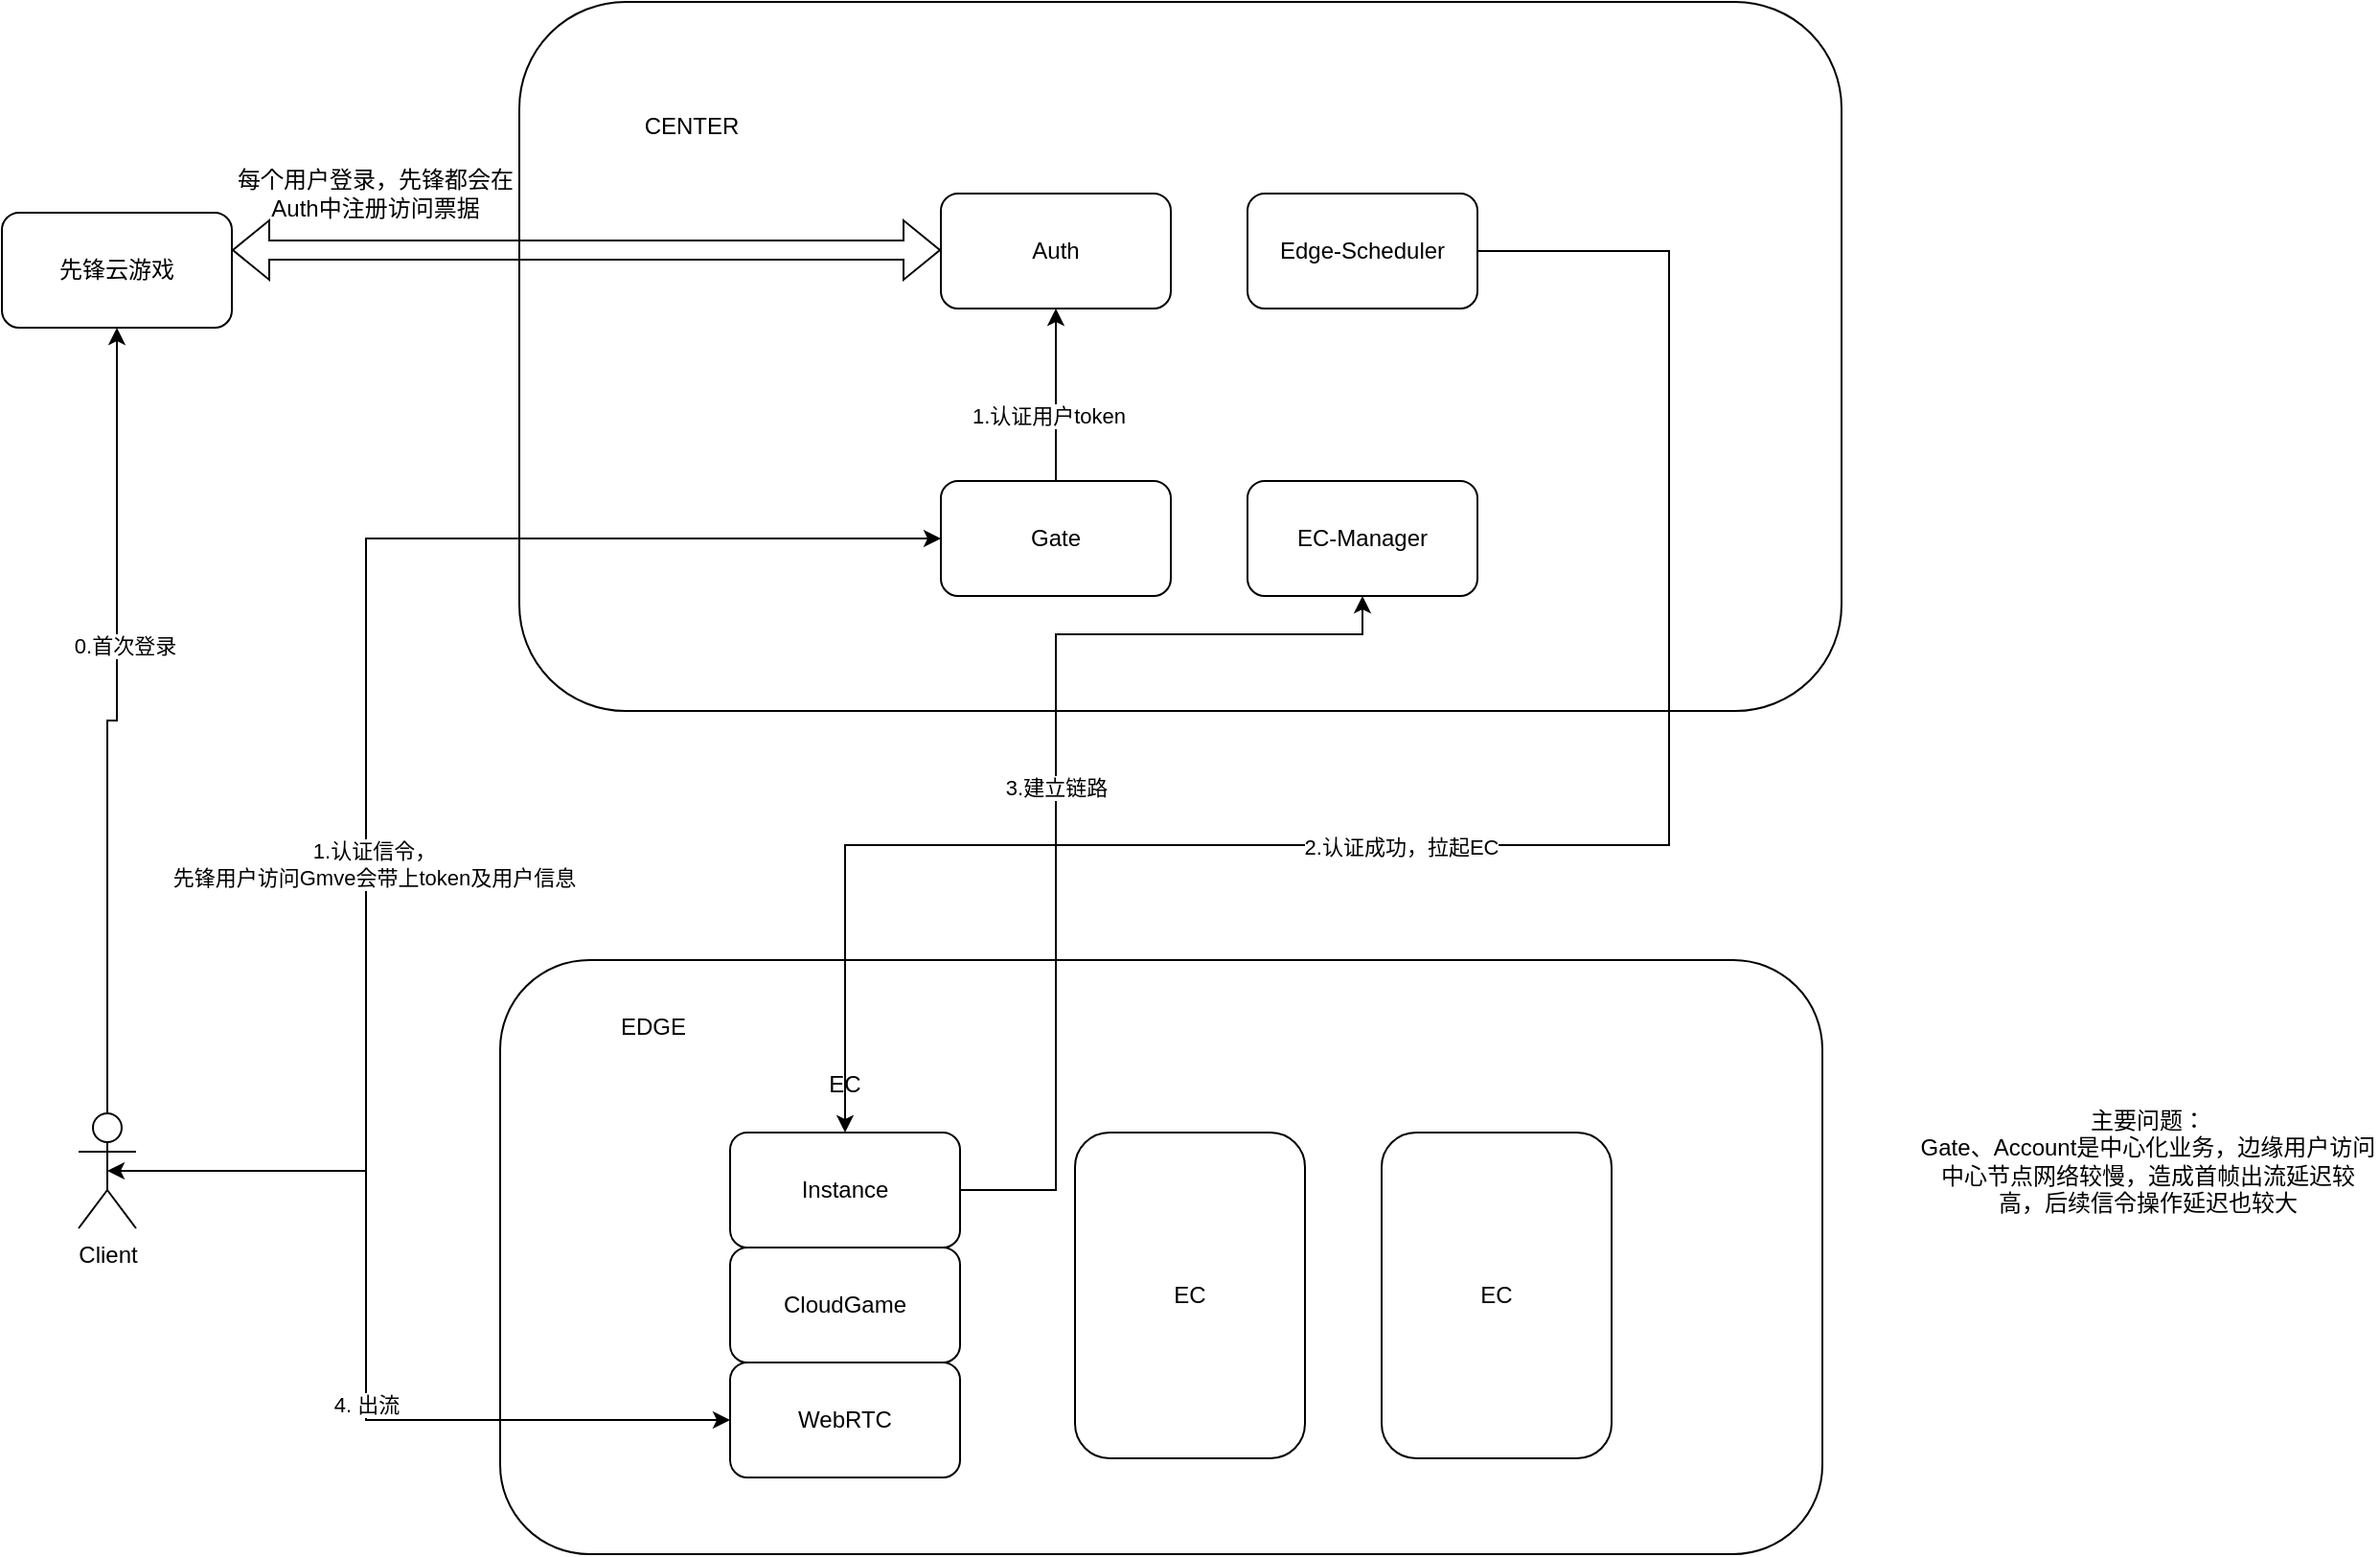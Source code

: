 <mxfile version="21.3.7" type="github">
  <diagram name="第 1 页" id="u9xsWpQFxnqnGb84cIbE">
    <mxGraphModel dx="1434" dy="700" grid="1" gridSize="10" guides="1" tooltips="1" connect="1" arrows="1" fold="1" page="1" pageScale="1" pageWidth="1654" pageHeight="1169" math="0" shadow="0">
      <root>
        <mxCell id="0" />
        <mxCell id="1" parent="0" />
        <mxCell id="U18qFELPGXhDUwl8TsIR-13" value="" style="rounded=1;whiteSpace=wrap;html=1;" vertex="1" parent="1">
          <mxGeometry x="300" y="650" width="690" height="310" as="geometry" />
        </mxCell>
        <mxCell id="U18qFELPGXhDUwl8TsIR-5" value="" style="rounded=1;whiteSpace=wrap;html=1;" vertex="1" parent="1">
          <mxGeometry x="310" y="150" width="690" height="370" as="geometry" />
        </mxCell>
        <mxCell id="U18qFELPGXhDUwl8TsIR-1" value="Auth" style="rounded=1;whiteSpace=wrap;html=1;" vertex="1" parent="1">
          <mxGeometry x="530" y="250" width="120" height="60" as="geometry" />
        </mxCell>
        <mxCell id="U18qFELPGXhDUwl8TsIR-22" style="edgeStyle=orthogonalEdgeStyle;rounded=0;orthogonalLoop=1;jettySize=auto;html=1;exitX=1;exitY=0.5;exitDx=0;exitDy=0;entryX=0.5;entryY=0;entryDx=0;entryDy=0;" edge="1" parent="1" source="U18qFELPGXhDUwl8TsIR-2" target="U18qFELPGXhDUwl8TsIR-7">
          <mxGeometry relative="1" as="geometry">
            <Array as="points">
              <mxPoint x="910" y="280" />
              <mxPoint x="910" y="590" />
              <mxPoint x="480" y="590" />
            </Array>
          </mxGeometry>
        </mxCell>
        <mxCell id="U18qFELPGXhDUwl8TsIR-23" value="2.认证成功，拉起EC" style="edgeLabel;html=1;align=center;verticalAlign=middle;resizable=0;points=[];" vertex="1" connectable="0" parent="U18qFELPGXhDUwl8TsIR-22">
          <mxGeometry x="0.111" y="1" relative="1" as="geometry">
            <mxPoint as="offset" />
          </mxGeometry>
        </mxCell>
        <mxCell id="U18qFELPGXhDUwl8TsIR-2" value="Edge-Scheduler" style="rounded=1;whiteSpace=wrap;html=1;" vertex="1" parent="1">
          <mxGeometry x="690" y="250" width="120" height="60" as="geometry" />
        </mxCell>
        <mxCell id="U18qFELPGXhDUwl8TsIR-3" value="EC-Manager" style="rounded=1;whiteSpace=wrap;html=1;" vertex="1" parent="1">
          <mxGeometry x="690" y="400" width="120" height="60" as="geometry" />
        </mxCell>
        <mxCell id="U18qFELPGXhDUwl8TsIR-20" style="edgeStyle=orthogonalEdgeStyle;rounded=0;orthogonalLoop=1;jettySize=auto;html=1;exitX=0.5;exitY=0;exitDx=0;exitDy=0;" edge="1" parent="1" source="U18qFELPGXhDUwl8TsIR-4" target="U18qFELPGXhDUwl8TsIR-1">
          <mxGeometry relative="1" as="geometry" />
        </mxCell>
        <mxCell id="U18qFELPGXhDUwl8TsIR-21" value="1.认证用户token" style="edgeLabel;html=1;align=center;verticalAlign=middle;resizable=0;points=[];" vertex="1" connectable="0" parent="U18qFELPGXhDUwl8TsIR-20">
          <mxGeometry x="-0.244" y="4" relative="1" as="geometry">
            <mxPoint as="offset" />
          </mxGeometry>
        </mxCell>
        <mxCell id="U18qFELPGXhDUwl8TsIR-4" value="Gate" style="rounded=1;whiteSpace=wrap;html=1;" vertex="1" parent="1">
          <mxGeometry x="530" y="400" width="120" height="60" as="geometry" />
        </mxCell>
        <mxCell id="U18qFELPGXhDUwl8TsIR-6" value="CENTER" style="text;html=1;strokeColor=none;fillColor=none;align=center;verticalAlign=middle;whiteSpace=wrap;rounded=0;" vertex="1" parent="1">
          <mxGeometry x="370" y="200" width="60" height="30" as="geometry" />
        </mxCell>
        <mxCell id="U18qFELPGXhDUwl8TsIR-27" value="3.建立链路" style="edgeStyle=orthogonalEdgeStyle;rounded=0;orthogonalLoop=1;jettySize=auto;html=1;exitX=1;exitY=0.5;exitDx=0;exitDy=0;" edge="1" parent="1" source="U18qFELPGXhDUwl8TsIR-7" target="U18qFELPGXhDUwl8TsIR-3">
          <mxGeometry relative="1" as="geometry">
            <Array as="points">
              <mxPoint x="590" y="770" />
              <mxPoint x="590" y="480" />
              <mxPoint x="750" y="480" />
            </Array>
          </mxGeometry>
        </mxCell>
        <mxCell id="U18qFELPGXhDUwl8TsIR-7" value="Instance" style="rounded=1;whiteSpace=wrap;html=1;" vertex="1" parent="1">
          <mxGeometry x="420" y="740" width="120" height="60" as="geometry" />
        </mxCell>
        <mxCell id="U18qFELPGXhDUwl8TsIR-8" value="CloudGame" style="rounded=1;whiteSpace=wrap;html=1;" vertex="1" parent="1">
          <mxGeometry x="420" y="800" width="120" height="60" as="geometry" />
        </mxCell>
        <mxCell id="U18qFELPGXhDUwl8TsIR-9" value="WebRTC" style="rounded=1;whiteSpace=wrap;html=1;" vertex="1" parent="1">
          <mxGeometry x="420" y="860" width="120" height="60" as="geometry" />
        </mxCell>
        <mxCell id="U18qFELPGXhDUwl8TsIR-10" value="EC" style="text;html=1;strokeColor=none;fillColor=none;align=center;verticalAlign=middle;whiteSpace=wrap;rounded=0;" vertex="1" parent="1">
          <mxGeometry x="450" y="700" width="60" height="30" as="geometry" />
        </mxCell>
        <mxCell id="U18qFELPGXhDUwl8TsIR-11" value="EC" style="rounded=1;whiteSpace=wrap;html=1;" vertex="1" parent="1">
          <mxGeometry x="600" y="740" width="120" height="170" as="geometry" />
        </mxCell>
        <mxCell id="U18qFELPGXhDUwl8TsIR-12" value="EC" style="rounded=1;whiteSpace=wrap;html=1;" vertex="1" parent="1">
          <mxGeometry x="760" y="740" width="120" height="170" as="geometry" />
        </mxCell>
        <mxCell id="U18qFELPGXhDUwl8TsIR-14" value="EDGE" style="text;html=1;strokeColor=none;fillColor=none;align=center;verticalAlign=middle;whiteSpace=wrap;rounded=0;" vertex="1" parent="1">
          <mxGeometry x="350" y="670" width="60" height="30" as="geometry" />
        </mxCell>
        <mxCell id="U18qFELPGXhDUwl8TsIR-18" style="edgeStyle=orthogonalEdgeStyle;rounded=0;orthogonalLoop=1;jettySize=auto;html=1;exitX=0.5;exitY=0.5;exitDx=0;exitDy=0;exitPerimeter=0;entryX=0;entryY=0.5;entryDx=0;entryDy=0;startArrow=classic;startFill=1;" edge="1" parent="1" source="U18qFELPGXhDUwl8TsIR-15" target="U18qFELPGXhDUwl8TsIR-4">
          <mxGeometry relative="1" as="geometry">
            <Array as="points">
              <mxPoint x="230" y="760" />
              <mxPoint x="230" y="430" />
            </Array>
          </mxGeometry>
        </mxCell>
        <mxCell id="U18qFELPGXhDUwl8TsIR-19" value="1.认证信令，&lt;br&gt;先锋用户访问Gmve会带上token及用户信息" style="edgeLabel;html=1;align=center;verticalAlign=middle;resizable=0;points=[];" vertex="1" connectable="0" parent="U18qFELPGXhDUwl8TsIR-18">
          <mxGeometry x="-0.229" y="-4" relative="1" as="geometry">
            <mxPoint as="offset" />
          </mxGeometry>
        </mxCell>
        <mxCell id="U18qFELPGXhDUwl8TsIR-28" style="edgeStyle=orthogonalEdgeStyle;rounded=0;orthogonalLoop=1;jettySize=auto;html=1;entryX=0;entryY=0.5;entryDx=0;entryDy=0;" edge="1" parent="1" source="U18qFELPGXhDUwl8TsIR-15" target="U18qFELPGXhDUwl8TsIR-9">
          <mxGeometry relative="1" as="geometry">
            <Array as="points">
              <mxPoint x="230" y="760" />
              <mxPoint x="230" y="890" />
            </Array>
          </mxGeometry>
        </mxCell>
        <mxCell id="U18qFELPGXhDUwl8TsIR-29" value="4. 出流" style="edgeLabel;html=1;align=center;verticalAlign=middle;resizable=0;points=[];" vertex="1" connectable="0" parent="U18qFELPGXhDUwl8TsIR-28">
          <mxGeometry x="0.1" relative="1" as="geometry">
            <mxPoint as="offset" />
          </mxGeometry>
        </mxCell>
        <mxCell id="U18qFELPGXhDUwl8TsIR-35" style="edgeStyle=orthogonalEdgeStyle;rounded=0;orthogonalLoop=1;jettySize=auto;html=1;exitX=0.5;exitY=0;exitDx=0;exitDy=0;exitPerimeter=0;entryX=0.5;entryY=1;entryDx=0;entryDy=0;" edge="1" parent="1" source="U18qFELPGXhDUwl8TsIR-15" target="U18qFELPGXhDUwl8TsIR-34">
          <mxGeometry relative="1" as="geometry" />
        </mxCell>
        <mxCell id="U18qFELPGXhDUwl8TsIR-36" value="0.首次登录" style="edgeLabel;html=1;align=center;verticalAlign=middle;resizable=0;points=[];" vertex="1" connectable="0" parent="U18qFELPGXhDUwl8TsIR-35">
          <mxGeometry x="0.2" y="-4" relative="1" as="geometry">
            <mxPoint as="offset" />
          </mxGeometry>
        </mxCell>
        <mxCell id="U18qFELPGXhDUwl8TsIR-15" value="Client" style="shape=umlActor;verticalLabelPosition=bottom;verticalAlign=top;html=1;outlineConnect=0;" vertex="1" parent="1">
          <mxGeometry x="80" y="730" width="30" height="60" as="geometry" />
        </mxCell>
        <mxCell id="U18qFELPGXhDUwl8TsIR-30" value="主要问题：&lt;br&gt;Gate、Account是中心化业务，边缘用户访问中心节点网络较慢，造成首帧出流延迟较高，后续信令操作延迟也较大" style="text;html=1;strokeColor=none;fillColor=none;align=center;verticalAlign=middle;whiteSpace=wrap;rounded=0;" vertex="1" parent="1">
          <mxGeometry x="1040" y="710" width="240" height="90" as="geometry" />
        </mxCell>
        <mxCell id="U18qFELPGXhDUwl8TsIR-32" value="" style="shape=flexArrow;endArrow=classic;html=1;rounded=0;startArrow=block;" edge="1" parent="1">
          <mxGeometry width="50" height="50" relative="1" as="geometry">
            <mxPoint x="160" y="279.5" as="sourcePoint" />
            <mxPoint x="530" y="279.5" as="targetPoint" />
          </mxGeometry>
        </mxCell>
        <mxCell id="U18qFELPGXhDUwl8TsIR-33" value="每个用户登录，先锋都会在Auth中注册访问票据" style="text;html=1;strokeColor=none;fillColor=none;align=center;verticalAlign=middle;whiteSpace=wrap;rounded=0;" vertex="1" parent="1">
          <mxGeometry x="160" y="230" width="150" height="40" as="geometry" />
        </mxCell>
        <mxCell id="U18qFELPGXhDUwl8TsIR-34" value="先锋云游戏" style="rounded=1;whiteSpace=wrap;html=1;" vertex="1" parent="1">
          <mxGeometry x="40" y="260" width="120" height="60" as="geometry" />
        </mxCell>
      </root>
    </mxGraphModel>
  </diagram>
</mxfile>
